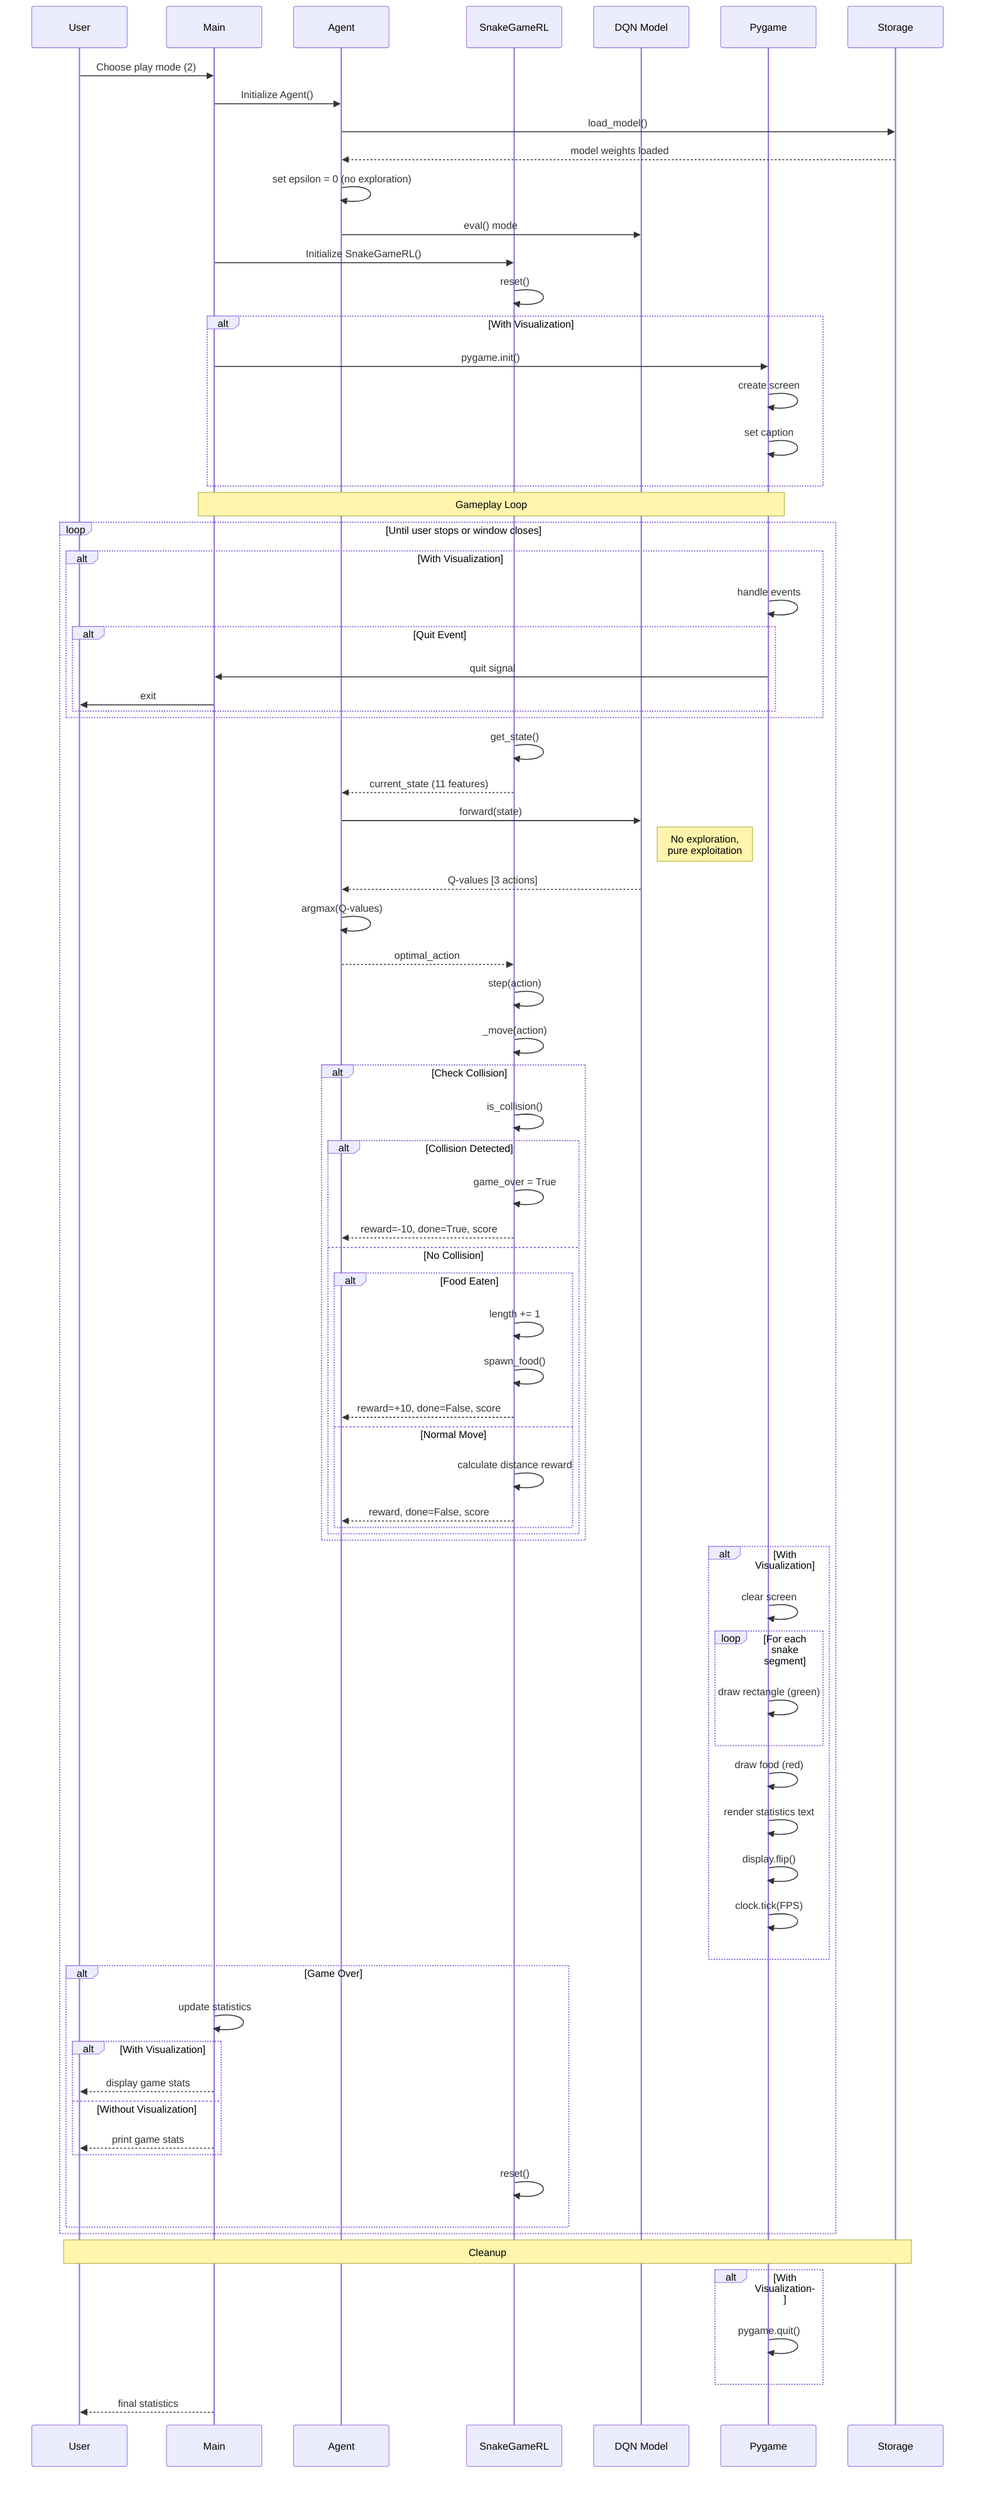 sequenceDiagram
    participant U as User
    participant M as Main
    participant A as Agent
    participant G as SnakeGameRL
    participant DQN as DQN Model
    participant P as Pygame
    participant S as Storage

    U->>M: Choose play mode (2)
    M->>A: Initialize Agent()
    
    A->>S: load_model()
    S-->>A: model weights loaded
    A->>A: set epsilon = 0 (no exploration)
    A->>DQN: eval() mode
    
    M->>G: Initialize SnakeGameRL()
    G->>G: reset()
    
    alt With Visualization
        M->>P: pygame.init()
        P->>P: create screen
        P->>P: set caption
    end
    
    Note over M,P: Gameplay Loop
    
    loop Until user stops or window closes
        alt With Visualization
            P->>P: handle events
            alt Quit Event
                P->>M: quit signal
                M->>U: exit
            end
        end
        
        G->>G: get_state()
        G-->>A: current_state (11 features)
        
        A->>DQN: forward(state)
        Note right of DQN: No exploration,<br/>pure exploitation
        DQN-->>A: Q-values [3 actions]
        A->>A: argmax(Q-values)
        A-->>G: optimal_action
        
        G->>G: step(action)
        G->>G: _move(action)
        
        alt Check Collision
            G->>G: is_collision()
            alt Collision Detected
                G->>G: game_over = True
                G-->>A: reward=-10, done=True, score
            else No Collision
                alt Food Eaten
                    G->>G: length += 1
                    G->>G: spawn_food()
                    G-->>A: reward=+10, done=False, score
                else Normal Move
                    G->>G: calculate distance reward
                    G-->>A: reward, done=False, score
                end
            end
        end
        
        alt With Visualization
            P->>P: clear screen
            
            loop For each snake segment
                P->>P: draw rectangle (green)
            end
            
            P->>P: draw food (red)
            P->>P: render statistics text
            P->>P: display.flip()
            P->>P: clock.tick(FPS)
        end
        
        alt Game Over
            M->>M: update statistics
            alt With Visualization
                M-->>U: display game stats
            else Without Visualization
                M-->>U: print game stats
            end
            G->>G: reset()
        end
    end
    
    Note over U,S: Cleanup
    alt With Visualization
        P->>P: pygame.quit()
    end
    M-->>U: final statistics